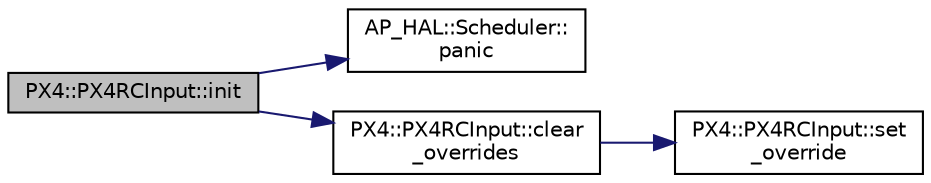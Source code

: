 digraph "PX4::PX4RCInput::init"
{
 // INTERACTIVE_SVG=YES
  edge [fontname="Helvetica",fontsize="10",labelfontname="Helvetica",labelfontsize="10"];
  node [fontname="Helvetica",fontsize="10",shape=record];
  rankdir="LR";
  Node1 [label="PX4::PX4RCInput::init",height=0.2,width=0.4,color="black", fillcolor="grey75", style="filled" fontcolor="black"];
  Node1 -> Node2 [color="midnightblue",fontsize="10",style="solid",fontname="Helvetica"];
  Node2 [label="AP_HAL::Scheduler::\lpanic",height=0.2,width=0.4,color="black", fillcolor="white", style="filled",URL="$classAP__HAL_1_1Scheduler.html#a65f0d4e404d3e6fda4d8b0b101c9780f"];
  Node1 -> Node3 [color="midnightblue",fontsize="10",style="solid",fontname="Helvetica"];
  Node3 [label="PX4::PX4RCInput::clear\l_overrides",height=0.2,width=0.4,color="black", fillcolor="white", style="filled",URL="$classPX4_1_1PX4RCInput.html#a9e9530af4a0faf5788ef5485a25b7d20"];
  Node3 -> Node4 [color="midnightblue",fontsize="10",style="solid",fontname="Helvetica"];
  Node4 [label="PX4::PX4RCInput::set\l_override",height=0.2,width=0.4,color="black", fillcolor="white", style="filled",URL="$classPX4_1_1PX4RCInput.html#a0e357a4f0e773c80a28a51066a52db32"];
}
